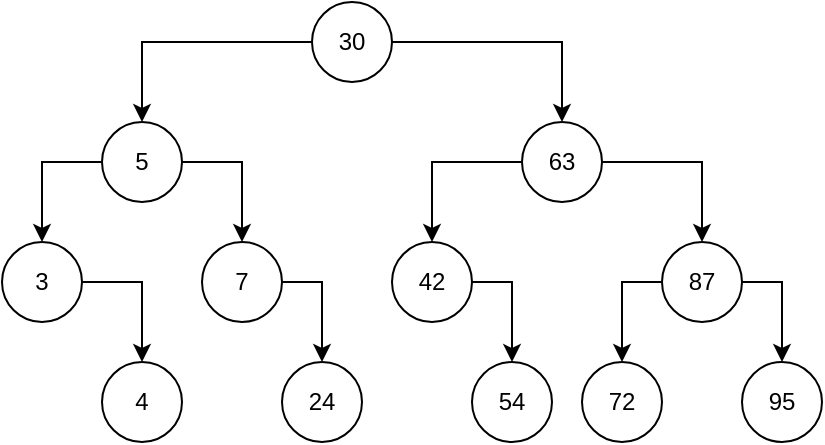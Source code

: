 <mxfile version="13.7.9" type="embed"><diagram id="sPSmiUQj1O5tzW2Bx-Ro" name="Page-1"><mxGraphModel dx="1032" dy="707" grid="1" gridSize="10" guides="1" tooltips="1" connect="1" arrows="1" fold="1" page="1" pageScale="1" pageWidth="850" pageHeight="1100" math="0" shadow="0"><root><mxCell id="0"/><mxCell id="1" parent="0"/><mxCell id="27" style="edgeStyle=orthogonalEdgeStyle;rounded=0;orthogonalLoop=1;jettySize=auto;html=1;exitX=0;exitY=0.5;exitDx=0;exitDy=0;entryX=0.5;entryY=0;entryDx=0;entryDy=0;" edge="1" parent="1" source="9" target="10"><mxGeometry relative="1" as="geometry"/></mxCell><mxCell id="28" style="edgeStyle=orthogonalEdgeStyle;rounded=0;orthogonalLoop=1;jettySize=auto;html=1;exitX=1;exitY=0.5;exitDx=0;exitDy=0;" edge="1" parent="1" source="9" target="11"><mxGeometry relative="1" as="geometry"/></mxCell><mxCell id="9" value="30" style="ellipse;whiteSpace=wrap;html=1;aspect=fixed;" vertex="1" parent="1"><mxGeometry x="365" y="200" width="40" height="40" as="geometry"/></mxCell><mxCell id="29" style="edgeStyle=orthogonalEdgeStyle;rounded=0;orthogonalLoop=1;jettySize=auto;html=1;exitX=0;exitY=0.5;exitDx=0;exitDy=0;entryX=0.5;entryY=0;entryDx=0;entryDy=0;" edge="1" parent="1" source="10" target="12"><mxGeometry relative="1" as="geometry"/></mxCell><mxCell id="30" style="edgeStyle=orthogonalEdgeStyle;rounded=0;orthogonalLoop=1;jettySize=auto;html=1;exitX=1;exitY=0.5;exitDx=0;exitDy=0;" edge="1" parent="1" source="10" target="13"><mxGeometry relative="1" as="geometry"/></mxCell><mxCell id="10" value="5" style="ellipse;whiteSpace=wrap;html=1;aspect=fixed;" vertex="1" parent="1"><mxGeometry x="260" y="260" width="40" height="40" as="geometry"/></mxCell><mxCell id="31" style="edgeStyle=orthogonalEdgeStyle;rounded=0;orthogonalLoop=1;jettySize=auto;html=1;exitX=0;exitY=0.5;exitDx=0;exitDy=0;entryX=0.5;entryY=0;entryDx=0;entryDy=0;" edge="1" parent="1" source="11" target="14"><mxGeometry relative="1" as="geometry"/></mxCell><mxCell id="32" style="edgeStyle=orthogonalEdgeStyle;rounded=0;orthogonalLoop=1;jettySize=auto;html=1;exitX=1;exitY=0.5;exitDx=0;exitDy=0;entryX=0.5;entryY=0;entryDx=0;entryDy=0;" edge="1" parent="1" source="11" target="15"><mxGeometry relative="1" as="geometry"/></mxCell><mxCell id="11" value="63" style="ellipse;whiteSpace=wrap;html=1;aspect=fixed;" vertex="1" parent="1"><mxGeometry x="470" y="260" width="40" height="40" as="geometry"/></mxCell><mxCell id="37" style="edgeStyle=orthogonalEdgeStyle;rounded=0;orthogonalLoop=1;jettySize=auto;html=1;exitX=1;exitY=0.5;exitDx=0;exitDy=0;entryX=0.5;entryY=0;entryDx=0;entryDy=0;" edge="1" parent="1" source="12" target="23"><mxGeometry relative="1" as="geometry"/></mxCell><mxCell id="12" value="3" style="ellipse;whiteSpace=wrap;html=1;aspect=fixed;" vertex="1" parent="1"><mxGeometry x="210" y="320" width="40" height="40" as="geometry"/></mxCell><mxCell id="33" style="edgeStyle=orthogonalEdgeStyle;rounded=0;orthogonalLoop=1;jettySize=auto;html=1;exitX=1;exitY=0.5;exitDx=0;exitDy=0;" edge="1" parent="1" source="13" target="22"><mxGeometry relative="1" as="geometry"/></mxCell><mxCell id="13" value="7" style="ellipse;whiteSpace=wrap;html=1;aspect=fixed;" vertex="1" parent="1"><mxGeometry x="310" y="320" width="40" height="40" as="geometry"/></mxCell><mxCell id="38" style="edgeStyle=orthogonalEdgeStyle;rounded=0;orthogonalLoop=1;jettySize=auto;html=1;exitX=1;exitY=0.5;exitDx=0;exitDy=0;entryX=0.5;entryY=0;entryDx=0;entryDy=0;" edge="1" parent="1" source="14" target="19"><mxGeometry relative="1" as="geometry"/></mxCell><mxCell id="14" value="42" style="ellipse;whiteSpace=wrap;html=1;aspect=fixed;" vertex="1" parent="1"><mxGeometry x="405" y="320" width="40" height="40" as="geometry"/></mxCell><mxCell id="39" style="edgeStyle=orthogonalEdgeStyle;rounded=0;orthogonalLoop=1;jettySize=auto;html=1;exitX=0;exitY=0.5;exitDx=0;exitDy=0;" edge="1" parent="1" source="15" target="20"><mxGeometry relative="1" as="geometry"/></mxCell><mxCell id="40" style="edgeStyle=orthogonalEdgeStyle;rounded=0;orthogonalLoop=1;jettySize=auto;html=1;exitX=1;exitY=0.5;exitDx=0;exitDy=0;" edge="1" parent="1" source="15" target="21"><mxGeometry relative="1" as="geometry"/></mxCell><mxCell id="15" value="87" style="ellipse;whiteSpace=wrap;html=1;aspect=fixed;" vertex="1" parent="1"><mxGeometry x="540" y="320" width="40" height="40" as="geometry"/></mxCell><mxCell id="19" value="54" style="ellipse;whiteSpace=wrap;html=1;aspect=fixed;" vertex="1" parent="1"><mxGeometry x="445" y="380" width="40" height="40" as="geometry"/></mxCell><mxCell id="20" value="72" style="ellipse;whiteSpace=wrap;html=1;aspect=fixed;" vertex="1" parent="1"><mxGeometry x="500" y="380" width="40" height="40" as="geometry"/></mxCell><mxCell id="21" value="95" style="ellipse;whiteSpace=wrap;html=1;aspect=fixed;" vertex="1" parent="1"><mxGeometry x="580" y="380" width="40" height="40" as="geometry"/></mxCell><mxCell id="22" value="24" style="ellipse;whiteSpace=wrap;html=1;aspect=fixed;" vertex="1" parent="1"><mxGeometry x="350" y="380" width="40" height="40" as="geometry"/></mxCell><mxCell id="23" value="4" style="ellipse;whiteSpace=wrap;html=1;aspect=fixed;" vertex="1" parent="1"><mxGeometry x="260" y="380" width="40" height="40" as="geometry"/></mxCell></root></mxGraphModel></diagram></mxfile>